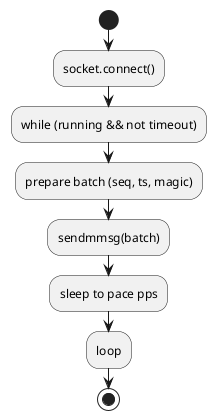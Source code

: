 
@startuml
start
:socket.connect();
:while (running && not timeout);
:prepare batch (seq, ts, magic);
:sendmmsg(batch);
:sleep to pace pps;
:loop;
stop
@enduml
